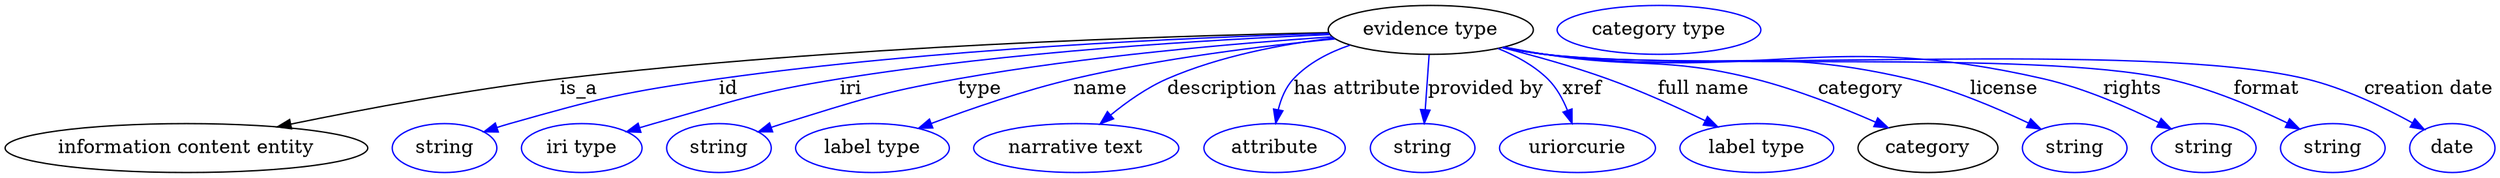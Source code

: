 digraph {
	graph [bb="0,0,1830.4,123"];
	node [label="\N"];
	"evidence type"	[height=0.5,
		label="evidence type",
		pos="1047.2,105",
		width=2.0943];
	"information content entity"	[height=0.5,
		pos="133.24,18",
		width=3.7011];
	"evidence type" -> "information content entity"	[label=is_a,
		lp="423.24,61.5",
		pos="e,200.38,33.58 972.33,102.91 852.86,100.48 611.95,92.829 409.24,69 341.63,61.052 265.55,46.874 210.42,35.641"];
	id	[color=blue,
		height=0.5,
		label=string,
		pos="323.24,18",
		width=1.0652];
	"evidence type" -> id	[color=blue,
		label=id,
		lp="535.24,61.5",
		pos="e,352.23,29.966 972.56,102.24 871.42,99.111 685.46,90.717 528.24,69 457.61,59.244 439.89,55.278 371.24,36 368.13,35.128 364.94,34.158 \
361.74,33.138",
		style=solid];
	iri	[color=blue,
		height=0.5,
		label="iri type",
		pos="424.24,18",
		width=1.2277];
	"evidence type" -> iri	[color=blue,
		label=iri,
		lp="622.24,61.5",
		pos="e,457.79,29.97 972.88,101.55 886.28,97.869 739.15,89.075 614.24,69 563.07,60.777 505.72,44.705 467.55,32.996",
		style=solid];
	type	[color=blue,
		height=0.5,
		label=string,
		pos="525.24,18",
		width=1.0652];
	"evidence type" -> type	[color=blue,
		label=type,
		lp="716.24,61.5",
		pos="e,554.18,29.953 974.69,99.899 904.18,95.158 794.27,85.764 700.24,69 642.4,58.689 628.37,53.344 572.24,36 569.48,35.147 566.64,34.229 \
563.8,33.277",
		style=solid];
	name	[color=blue,
		height=0.5,
		label="label type",
		pos="638.24,18",
		width=1.5707];
	"evidence type" -> name	[color=blue,
		label=name,
		lp="804.24,61.5",
		pos="e,671.61,32.545 976.78,98.436 923.43,93.305 848.58,84.142 784.24,69 748.74,60.646 709.72,47.041 680.95,36.13",
		style=solid];
	description	[color=blue,
		height=0.5,
		label="narrative text",
		pos="788.24,18",
		width=2.0943];
	"evidence type" -> description	[color=blue,
		label=description,
		lp="893.74,61.5",
		pos="e,805.22,35.762 975.72,99.284 938.01,94.799 891.73,86.053 853.24,69 838.68,62.549 824.43,52.19 813.01,42.57",
		style=solid];
	"has attribute"	[color=blue,
		height=0.5,
		label=attribute,
		pos="933.24,18",
		width=1.4443];
	"evidence type" -> "has attribute"	[color=blue,
		label="has attribute",
		lp="993.24,61.5",
		pos="e,933.72,36.228 987.63,93.885 972.37,88.701 957.19,80.86 946.24,69 940.5,62.793 937.23,54.382 935.38,46.23",
		style=solid];
	"provided by"	[color=blue,
		height=0.5,
		label=string,
		pos="1041.2,18",
		width=1.0652];
	"evidence type" -> "provided by"	[color=blue,
		label="provided by",
		lp="1087.7,61.5",
		pos="e,1042.5,36.175 1046,86.799 1045.2,75.163 1044.1,59.548 1043.2,46.237",
		style=solid];
	xref	[color=blue,
		height=0.5,
		label=uriorcurie,
		pos="1155.2,18",
		width=1.5887];
	"evidence type" -> xref	[color=blue,
		label=xref,
		lp="1158.7,61.5",
		pos="e,1151.2,36.207 1096.6,91.341 1109.7,86.115 1123.1,78.889 1133.2,69 1139.8,62.632 1144.5,53.979 1147.9,45.661",
		style=solid];
	"full name"	[color=blue,
		height=0.5,
		label="label type",
		pos="1287.2,18",
		width=1.5707];
	"evidence type" -> "full name"	[color=blue,
		label="full name",
		lp="1247.7,61.5",
		pos="e,1258.4,33.699 1099.7,91.954 1123.6,85.932 1152.2,78.007 1177.2,69 1201.7,60.207 1228.3,48.2 1249.2,38.157",
		style=solid];
	category	[height=0.5,
		pos="1413.2,18",
		width=1.4263];
	"evidence type" -> category	[color=blue,
		label=category,
		lp="1363.7,61.5",
		pos="e,1383.9,32.935 1101.3,92.361 1111.3,90.424 1121.5,88.545 1131.2,87 1199.3,76.156 1218.4,85.673 1285.2,69 1316.1,61.305 1349.5,48.067 \
1374.5,37.144",
		style=solid];
	license	[color=blue,
		height=0.5,
		label=string,
		pos="1521.2,18",
		width=1.0652];
	"evidence type" -> license	[color=blue,
		label=license,
		lp="1469.2,61.5",
		pos="e,1496.3,32.005 1100.4,92.138 1110.6,90.176 1121.2,88.345 1131.2,87 1249.6,71.125 1282.9,95.984 1399.2,69 1430.1,61.829 1463.3,47.766 \
1487.3,36.377",
		style=solid];
	rights	[color=blue,
		height=0.5,
		label=string,
		pos="1616.2,18",
		width=1.0652];
	"evidence type" -> rights	[color=blue,
		label=rights,
		lp="1563.7,61.5",
		pos="e,1592.2,32.154 1099.9,92.078 1110.3,90.095 1121.1,88.273 1131.2,87 1293.3,66.746 1339,105.42 1498.2,69 1528.2,62.153 1560.1,48.161 \
1583.2,36.715",
		style=solid];
	format	[color=blue,
		height=0.5,
		label=string,
		pos="1711.2,18",
		width=1.0652];
	"evidence type" -> format	[color=blue,
		label=format,
		lp="1662.7,61.5",
		pos="e,1686.8,31.993 1099.9,91.998 1110.2,90.023 1121,88.224 1131.2,87 1232.4,74.859 1489.7,90.643 1589.2,69 1620.4,62.216 1653.9,47.981 \
1677.8,36.428",
		style=solid];
	"creation date"	[color=blue,
		height=0.5,
		label=date,
		pos="1799.2,18",
		width=0.86659];
	"evidence type" -> "creation date"	[color=blue,
		label="creation date",
		lp="1781.7,61.5",
		pos="e,1778.6,31.602 1099.9,91.94 1110.2,89.97 1121,88.187 1131.2,87 1254.9,72.601 1570.1,97.731 1691.2,69 1719.3,62.355 1748.8,48.125 \
1769.9,36.539",
		style=solid];
	"named thing_category"	[color=blue,
		height=0.5,
		label="category type",
		pos="1215.2,105",
		width=2.0762];
}
